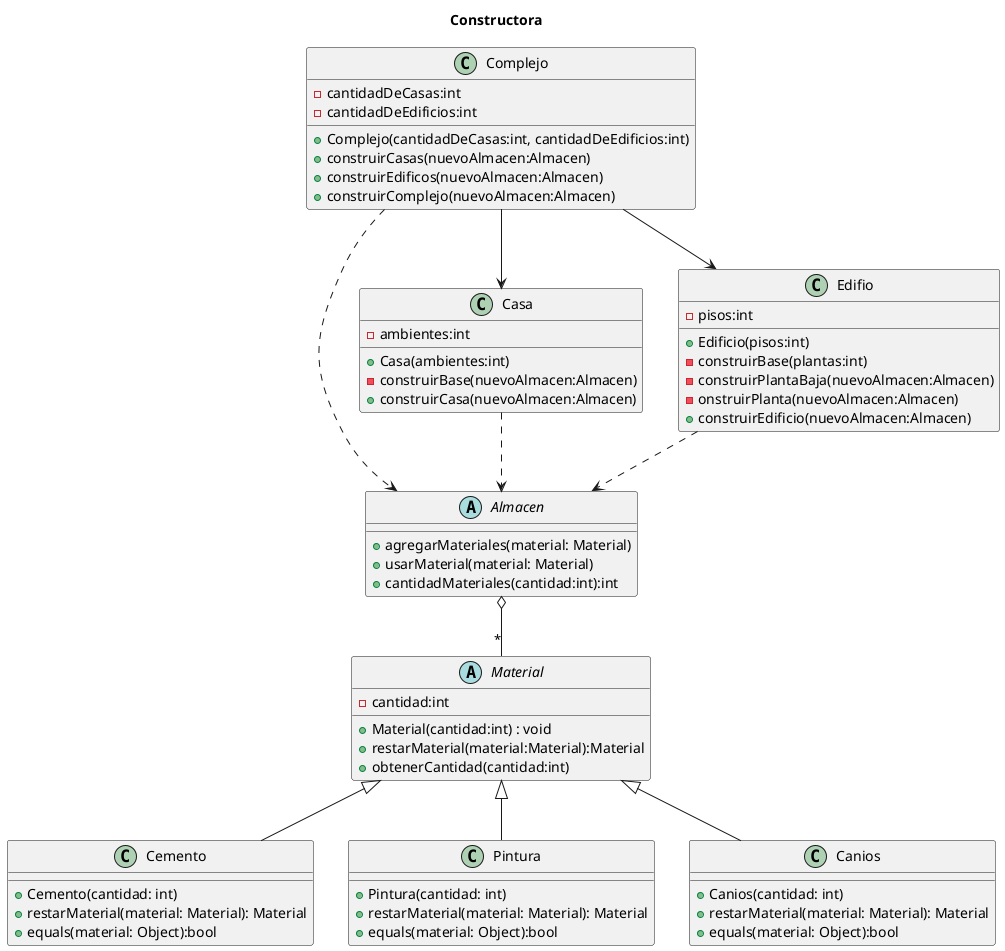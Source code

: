 @startuml
'https://plantuml.com/class-diagram

title "Constructora"


abstract class Material {
    -cantidad:int
    +Material(cantidad:int) : void
    +restarMaterial(material:Material):Material
    +obtenerCantidad(cantidad:int)
}

class Cemento extends Material{
    +Cemento(cantidad: int)
    +restarMaterial(material: Material): Material
    +equals(material: Object):bool
}

class Pintura extends Material{
    +Pintura(cantidad: int)
    +restarMaterial(material: Material): Material
    +equals(material: Object):bool
}

class Canios extends Material{
    +Canios(cantidad: int)
    +restarMaterial(material: Material): Material
    +equals(material: Object):bool
}


abstract class Almacen {
    +agregarMateriales(material: Material)
    +usarMaterial(material: Material)
    +cantidadMateriales(cantidad:int):int
}

Almacen o--"*"Material 



class Casa {
    -ambientes:int
    +Casa(ambientes:int)
    -construirBase(nuevoAlmacen:Almacen)
    +construirCasa(nuevoAlmacen:Almacen)
}

Casa ..> Almacen


class Edifio {
    -pisos:int
    +Edificio(pisos:int)
    -construirBase(plantas:int)
    -construirPlantaBaja(nuevoAlmacen:Almacen)
    -onstruirPlanta(nuevoAlmacen:Almacen)
    +construirEdificio(nuevoAlmacen:Almacen)
}

Edifio ..> Almacen

class Complejo {
    -cantidadDeCasas:int
    -cantidadDeEdificios:int
    +Complejo(cantidadDeCasas:int, cantidadDeEdificios:int)
    +construirCasas(nuevoAlmacen:Almacen)
    +construirEdificos(nuevoAlmacen:Almacen)
    +construirComplejo(nuevoAlmacen:Almacen)
}

Complejo --> Casa
Complejo --> Edifio

Complejo ..>Almacen

@enduml